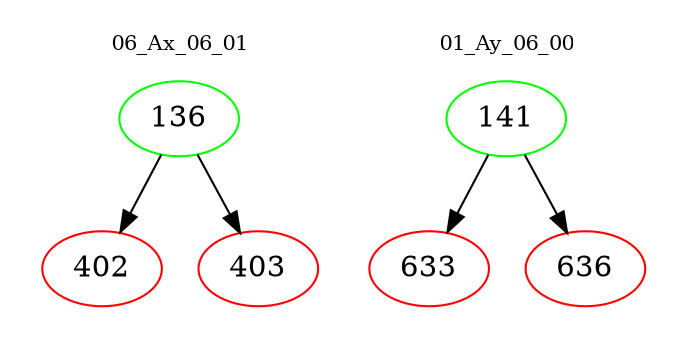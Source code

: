 digraph{
subgraph cluster_0 {
color = white
label = "06_Ax_06_01";
fontsize=10;
T0_136 [label="136", color="green"]
T0_136 -> T0_402 [color="black"]
T0_402 [label="402", color="red"]
T0_136 -> T0_403 [color="black"]
T0_403 [label="403", color="red"]
}
subgraph cluster_1 {
color = white
label = "01_Ay_06_00";
fontsize=10;
T1_141 [label="141", color="green"]
T1_141 -> T1_633 [color="black"]
T1_633 [label="633", color="red"]
T1_141 -> T1_636 [color="black"]
T1_636 [label="636", color="red"]
}
}
